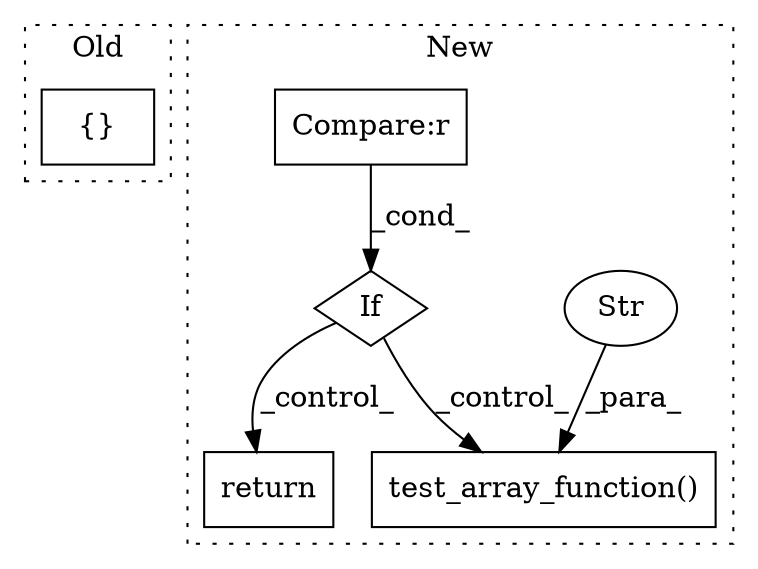 digraph G {
subgraph cluster0 {
1 [label="{}" a="59" s="26990,27029" l="1,0" shape="box"];
label = "Old";
style="dotted";
}
subgraph cluster1 {
2 [label="test_array_function()" a="75" s="21689,21902" l="37,186" shape="box"];
3 [label="Str" a="66" s="21884" l="18" shape="ellipse"];
4 [label="If" a="96" s="21225" l="3" shape="diamond"];
5 [label="Compare:r" a="40" s="21228" l="13" shape="box"];
6 [label="return" a="93" s="21329" l="6" shape="box"];
label = "New";
style="dotted";
}
3 -> 2 [label="_para_"];
4 -> 6 [label="_control_"];
4 -> 2 [label="_control_"];
5 -> 4 [label="_cond_"];
}